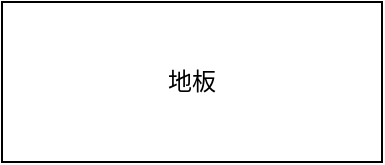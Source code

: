 <mxfile version="22.0.5" type="github">
  <diagram name="第 1 页" id="G4zZYvhnWSBs3zv3X2oq">
    <mxGraphModel dx="1434" dy="764" grid="1" gridSize="10" guides="1" tooltips="1" connect="1" arrows="1" fold="1" page="1" pageScale="1" pageWidth="827" pageHeight="1169" math="0" shadow="0">
      <root>
        <mxCell id="0" />
        <mxCell id="1" parent="0" />
        <mxCell id="xGdQEMFhIheuoMm78p1x-1" value="地板" style="rounded=0;whiteSpace=wrap;html=1;" vertex="1" parent="1">
          <mxGeometry x="180" y="120" width="190" height="80" as="geometry" />
        </mxCell>
      </root>
    </mxGraphModel>
  </diagram>
</mxfile>
